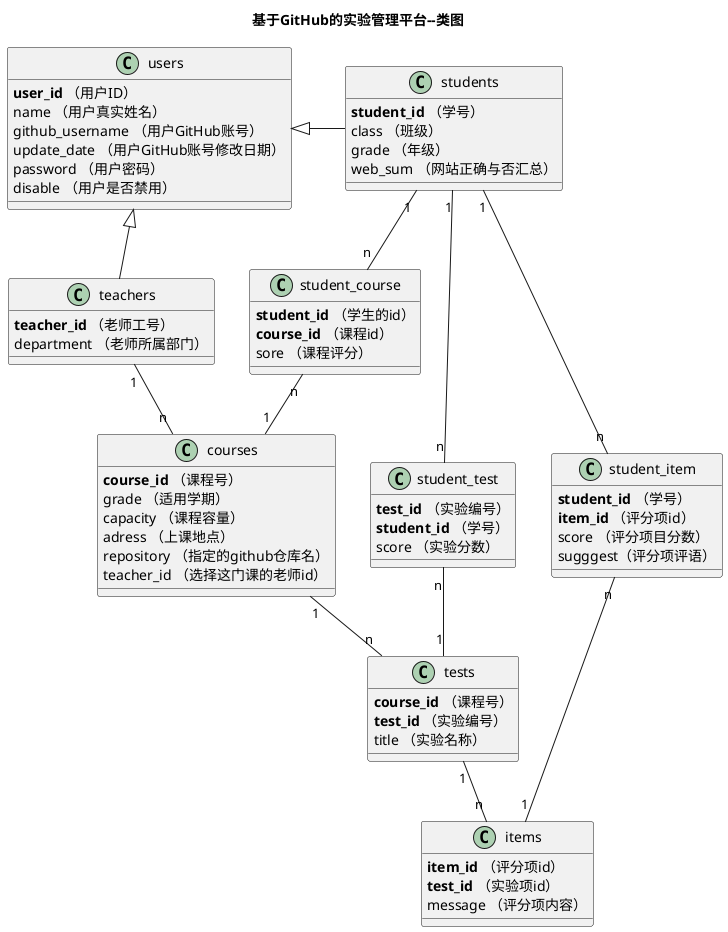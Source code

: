 @startuml
title 基于GitHub的实验管理平台--类图
class users {
    <b>user_id</b> （用户ID）
    name （用户真实姓名）
    github_username （用户GitHub账号）
    update_date （用户GitHub账号修改日期）
    password （用户密码）
    disable （用户是否禁用）
}
class teachers{
    <b>teacher_id</b> （老师工号）
    department （老师所属部门）
}
class students{
    <b>student_id</b> （学号）
    class （班级）
    grade （年级）
    web_sum （网站正确与否汇总）
}
users <|- students
users <|-- teachers

class courses{
    <b>course_id</b> （课程号）
    grade （适用学期）
    capacity （课程容量）
    adress （上课地点）
    repository （指定的github仓库名）
    teacher_id （选择这门课的老师id）
}
class tests {
     <b>course_id</b> （课程号）
     <b>test_id</b> （实验编号）
     title （实验名称）
 }
 class items{
     <b>item_id</b> （评分项id）
     <b>test_id</b> （实验项id）
     message （评分项内容）
 }

class student_course{
     <b>student_id</b> （学生的id）
     <b>course_id</b> （课程id）
     sore （课程评分）
}

class student_test{
    <b>test_id</b> （实验编号）
    <b>student_id</b> （学号）
    score （实验分数）
}
class student_item{
    <b>student_id</b> （学号）
    <b>item_id</b> （评分项id）
    score （评分项目分数）
    sugggest（评分项评语）
}


students "1" -- "n"  student_course
student_course "n" -- "1" courses
teachers "1" -- "n"  courses
courses "1" -- "n"  tests
tests "1" -- "n" items
students "1" -- "n"  student_item
student_item "n" -- "1" items
students "1" -- "n"  student_test
student_test "n" -- "1" tests
@enduml